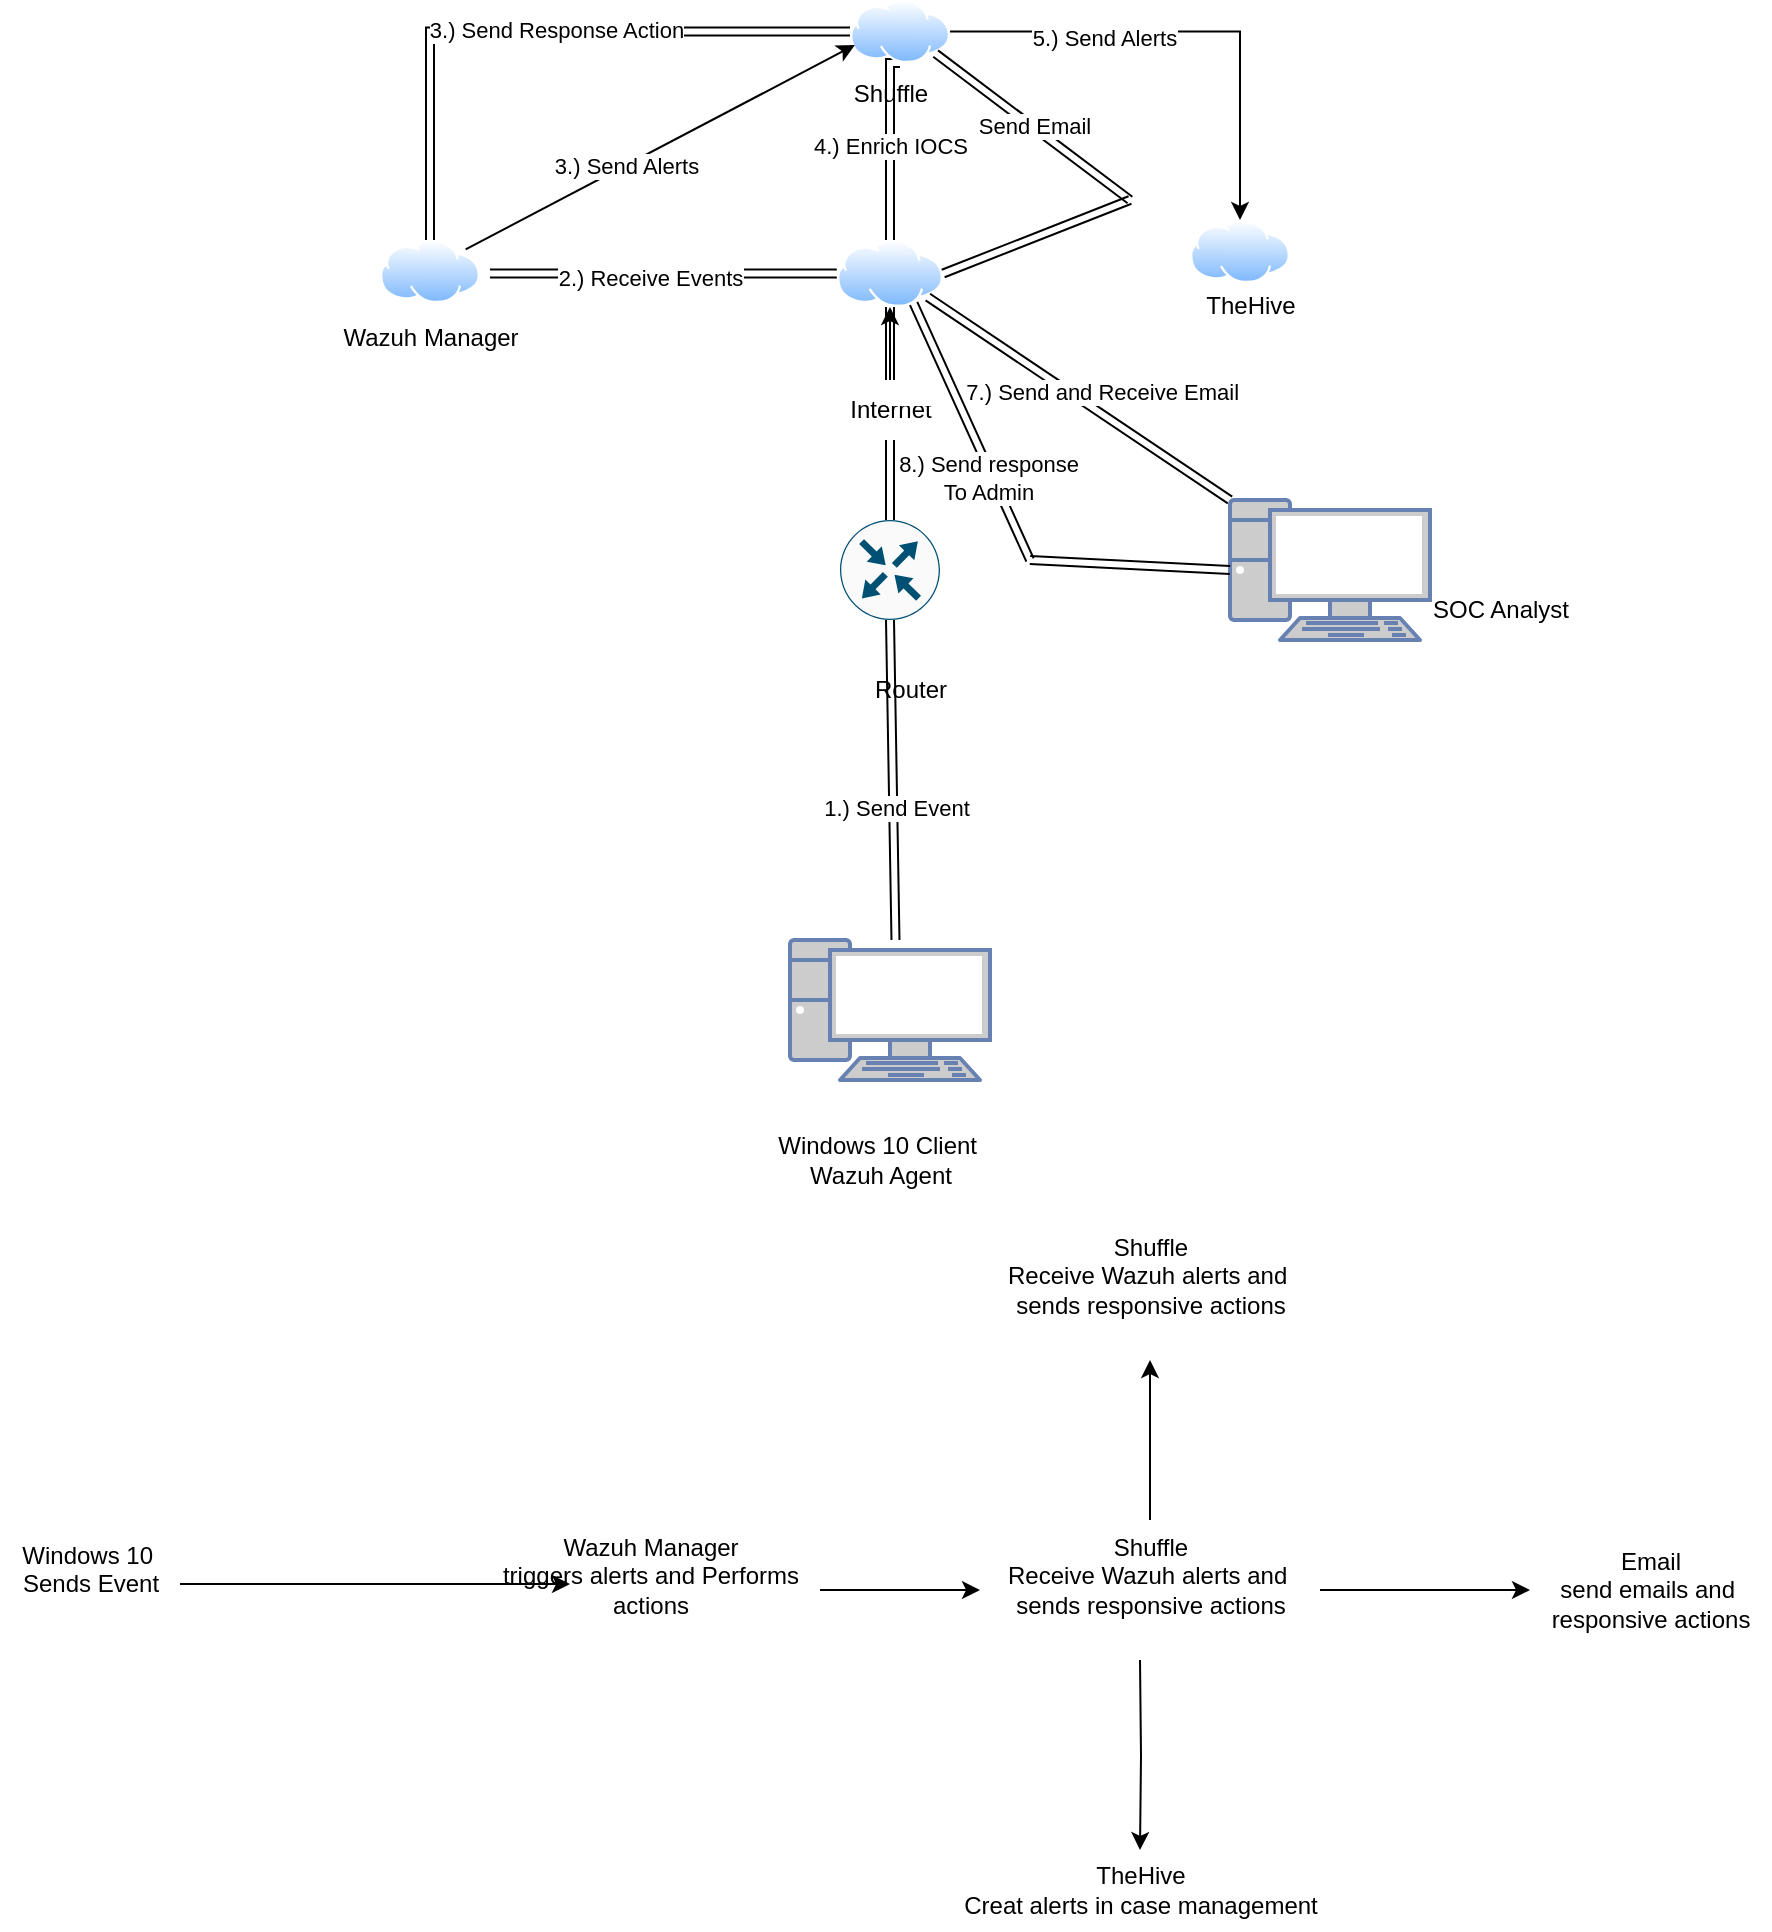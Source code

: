 <mxfile version="24.7.7">
  <diagram name="Page-1" id="XMWB82Sk-R7Ftt4hrJkt">
    <mxGraphModel dx="1687" dy="965" grid="1" gridSize="10" guides="1" tooltips="1" connect="1" arrows="1" fold="1" page="1" pageScale="1" pageWidth="850" pageHeight="1100" math="0" shadow="0">
      <root>
        <mxCell id="0" />
        <mxCell id="1" parent="0" />
        <mxCell id="8fFXGHO8zkIslvkPZZyT-1" value="" style="fontColor=#0066CC;verticalAlign=top;verticalLabelPosition=bottom;labelPosition=center;align=center;html=1;outlineConnect=0;fillColor=#CCCCCC;strokeColor=#6881B3;gradientColor=none;gradientDirection=north;strokeWidth=2;shape=mxgraph.networks.pc;" parent="1" vertex="1">
          <mxGeometry x="400" y="750" width="100" height="70" as="geometry" />
        </mxCell>
        <mxCell id="8fFXGHO8zkIslvkPZZyT-27" value="" style="edgeStyle=orthogonalEdgeStyle;rounded=0;orthogonalLoop=1;jettySize=auto;html=1;shape=link;" parent="1" source="8fFXGHO8zkIslvkPZZyT-2" target="8fFXGHO8zkIslvkPZZyT-5" edge="1">
          <mxGeometry relative="1" as="geometry" />
        </mxCell>
        <mxCell id="8fFXGHO8zkIslvkPZZyT-2" value="" style="sketch=0;points=[[0.5,0,0],[1,0.5,0],[0.5,1,0],[0,0.5,0],[0.145,0.145,0],[0.856,0.145,0],[0.855,0.856,0],[0.145,0.855,0]];verticalLabelPosition=bottom;html=1;verticalAlign=top;aspect=fixed;align=center;pointerEvents=1;shape=mxgraph.cisco19.rect;prIcon=router;fillColor=#FAFAFA;strokeColor=#005073;" parent="1" vertex="1">
          <mxGeometry x="425" y="540" width="50" height="50" as="geometry" />
        </mxCell>
        <mxCell id="8fFXGHO8zkIslvkPZZyT-3" value="Windows 10 Client&amp;nbsp;&lt;div&gt;Wazuh Agent&lt;/div&gt;" style="text;html=1;align=center;verticalAlign=middle;resizable=0;points=[];autosize=1;strokeColor=none;fillColor=none;" parent="1" vertex="1">
          <mxGeometry x="380" y="840" width="130" height="40" as="geometry" />
        </mxCell>
        <mxCell id="8fFXGHO8zkIslvkPZZyT-30" style="edgeStyle=orthogonalEdgeStyle;rounded=0;orthogonalLoop=1;jettySize=auto;html=1;shape=link;" parent="1" source="8fFXGHO8zkIslvkPZZyT-4" edge="1">
          <mxGeometry relative="1" as="geometry">
            <mxPoint x="250" y="416.75" as="targetPoint" />
          </mxGeometry>
        </mxCell>
        <mxCell id="8fFXGHO8zkIslvkPZZyT-31" value="2.) Receive Events" style="edgeLabel;html=1;align=center;verticalAlign=middle;resizable=0;points=[];" parent="8fFXGHO8zkIslvkPZZyT-30" vertex="1" connectable="0">
          <mxGeometry x="0.086" y="1" relative="1" as="geometry">
            <mxPoint as="offset" />
          </mxGeometry>
        </mxCell>
        <mxCell id="8fFXGHO8zkIslvkPZZyT-36" value="4.) Enrich IOCS" style="edgeStyle=orthogonalEdgeStyle;rounded=0;orthogonalLoop=1;jettySize=auto;html=1;entryX=0.5;entryY=1;entryDx=0;entryDy=0;shape=link;" parent="1" source="8fFXGHO8zkIslvkPZZyT-4" target="8fFXGHO8zkIslvkPZZyT-10" edge="1">
          <mxGeometry relative="1" as="geometry">
            <Array as="points">
              <mxPoint x="450" y="312" />
            </Array>
          </mxGeometry>
        </mxCell>
        <mxCell id="8fFXGHO8zkIslvkPZZyT-4" value="" style="image;aspect=fixed;perimeter=ellipsePerimeter;html=1;align=center;shadow=0;dashed=0;spacingTop=3;image=img/lib/active_directory/internet_cloud.svg;" parent="1" vertex="1">
          <mxGeometry x="423.41" y="400" width="53.17" height="33.5" as="geometry" />
        </mxCell>
        <mxCell id="8fFXGHO8zkIslvkPZZyT-28" value="" style="edgeStyle=orthogonalEdgeStyle;rounded=0;orthogonalLoop=1;jettySize=auto;html=1;" parent="1" source="8fFXGHO8zkIslvkPZZyT-5" target="8fFXGHO8zkIslvkPZZyT-4" edge="1">
          <mxGeometry relative="1" as="geometry" />
        </mxCell>
        <mxCell id="8fFXGHO8zkIslvkPZZyT-29" value="" style="edgeStyle=orthogonalEdgeStyle;rounded=0;orthogonalLoop=1;jettySize=auto;html=1;shape=link;" parent="1" source="8fFXGHO8zkIslvkPZZyT-5" target="8fFXGHO8zkIslvkPZZyT-4" edge="1">
          <mxGeometry relative="1" as="geometry" />
        </mxCell>
        <mxCell id="8fFXGHO8zkIslvkPZZyT-5" value="Internet" style="text;html=1;align=center;verticalAlign=middle;resizable=0;points=[];autosize=1;strokeColor=none;fillColor=none;" parent="1" vertex="1">
          <mxGeometry x="420" y="470" width="60" height="30" as="geometry" />
        </mxCell>
        <mxCell id="8fFXGHO8zkIslvkPZZyT-8" value="" style="image;aspect=fixed;perimeter=ellipsePerimeter;html=1;align=center;shadow=0;dashed=0;spacingTop=3;image=img/lib/active_directory/internet_cloud.svg;" parent="1" vertex="1">
          <mxGeometry x="600" y="390" width="50" height="31.5" as="geometry" />
        </mxCell>
        <mxCell id="8fFXGHO8zkIslvkPZZyT-9" value="" style="image;aspect=fixed;perimeter=ellipsePerimeter;html=1;align=center;shadow=0;dashed=0;spacingTop=3;image=img/lib/active_directory/internet_cloud.svg;" parent="1" vertex="1">
          <mxGeometry x="195" y="400" width="50" height="31.5" as="geometry" />
        </mxCell>
        <mxCell id="8fFXGHO8zkIslvkPZZyT-34" value="" style="edgeStyle=orthogonalEdgeStyle;rounded=0;orthogonalLoop=1;jettySize=auto;html=1;entryX=0.5;entryY=0;entryDx=0;entryDy=0;shape=link;" parent="1" source="8fFXGHO8zkIslvkPZZyT-10" target="8fFXGHO8zkIslvkPZZyT-9" edge="1">
          <mxGeometry relative="1" as="geometry">
            <mxPoint x="355" y="295.8" as="targetPoint" />
          </mxGeometry>
        </mxCell>
        <mxCell id="8fFXGHO8zkIslvkPZZyT-35" value="3.) Send Response Action" style="edgeLabel;html=1;align=center;verticalAlign=middle;resizable=0;points=[];" parent="8fFXGHO8zkIslvkPZZyT-34" vertex="1" connectable="0">
          <mxGeometry x="-0.06" y="-1" relative="1" as="geometry">
            <mxPoint as="offset" />
          </mxGeometry>
        </mxCell>
        <mxCell id="8fFXGHO8zkIslvkPZZyT-39" value="" style="edgeStyle=orthogonalEdgeStyle;rounded=0;orthogonalLoop=1;jettySize=auto;html=1;entryX=0.5;entryY=0;entryDx=0;entryDy=0;" parent="1" source="8fFXGHO8zkIslvkPZZyT-10" target="8fFXGHO8zkIslvkPZZyT-8" edge="1">
          <mxGeometry relative="1" as="geometry">
            <mxPoint x="595" y="296" as="targetPoint" />
          </mxGeometry>
        </mxCell>
        <mxCell id="8fFXGHO8zkIslvkPZZyT-41" value="5.) Send Alerts" style="edgeLabel;html=1;align=center;verticalAlign=middle;resizable=0;points=[];" parent="8fFXGHO8zkIslvkPZZyT-39" vertex="1" connectable="0">
          <mxGeometry x="-0.356" y="-3" relative="1" as="geometry">
            <mxPoint as="offset" />
          </mxGeometry>
        </mxCell>
        <mxCell id="8fFXGHO8zkIslvkPZZyT-10" value="" style="image;aspect=fixed;perimeter=ellipsePerimeter;html=1;align=center;shadow=0;dashed=0;spacingTop=3;image=img/lib/active_directory/internet_cloud.svg;" parent="1" vertex="1">
          <mxGeometry x="430" y="280" width="50" height="31.5" as="geometry" />
        </mxCell>
        <mxCell id="8fFXGHO8zkIslvkPZZyT-11" value="Wazuh Manager" style="text;html=1;align=center;verticalAlign=middle;resizable=0;points=[];autosize=1;strokeColor=none;fillColor=none;" parent="1" vertex="1">
          <mxGeometry x="165" y="433.5" width="110" height="30" as="geometry" />
        </mxCell>
        <mxCell id="8fFXGHO8zkIslvkPZZyT-13" value="Shuffle" style="text;html=1;align=center;verticalAlign=middle;resizable=0;points=[];autosize=1;strokeColor=none;fillColor=none;" parent="1" vertex="1">
          <mxGeometry x="420" y="311.5" width="60" height="30" as="geometry" />
        </mxCell>
        <mxCell id="8fFXGHO8zkIslvkPZZyT-14" value="" style="fontColor=#0066CC;verticalAlign=top;verticalLabelPosition=bottom;labelPosition=center;align=center;html=1;outlineConnect=0;fillColor=#CCCCCC;strokeColor=#6881B3;gradientColor=none;gradientDirection=north;strokeWidth=2;shape=mxgraph.networks.pc;" parent="1" vertex="1">
          <mxGeometry x="620" y="530" width="100" height="70" as="geometry" />
        </mxCell>
        <mxCell id="8fFXGHO8zkIslvkPZZyT-16" value="SOC Analyst" style="text;html=1;align=center;verticalAlign=middle;resizable=0;points=[];autosize=1;strokeColor=none;fillColor=none;" parent="1" vertex="1">
          <mxGeometry x="710" y="570" width="90" height="30" as="geometry" />
        </mxCell>
        <mxCell id="8fFXGHO8zkIslvkPZZyT-25" value="" style="edgeStyle=none;orthogonalLoop=1;jettySize=auto;html=1;rounded=0;shape=link;entryX=0.5;entryY=1;entryDx=0;entryDy=0;entryPerimeter=0;" parent="1" target="8fFXGHO8zkIslvkPZZyT-2" edge="1">
          <mxGeometry width="100" relative="1" as="geometry">
            <mxPoint x="452.744" y="750" as="sourcePoint" />
            <mxPoint x="453" y="591" as="targetPoint" />
            <Array as="points" />
          </mxGeometry>
        </mxCell>
        <mxCell id="8fFXGHO8zkIslvkPZZyT-26" value="1.) Send Event" style="edgeLabel;html=1;align=center;verticalAlign=middle;resizable=0;points=[];" parent="8fFXGHO8zkIslvkPZZyT-25" vertex="1" connectable="0">
          <mxGeometry x="-0.171" y="-1" relative="1" as="geometry">
            <mxPoint as="offset" />
          </mxGeometry>
        </mxCell>
        <mxCell id="8fFXGHO8zkIslvkPZZyT-21" value="Router" style="text;html=1;align=center;verticalAlign=middle;resizable=0;points=[];autosize=1;strokeColor=none;fillColor=none;" parent="1" vertex="1">
          <mxGeometry x="430" y="610" width="60" height="30" as="geometry" />
        </mxCell>
        <mxCell id="8fFXGHO8zkIslvkPZZyT-42" value="" style="edgeStyle=none;orthogonalLoop=1;jettySize=auto;html=1;rounded=0;exitX=1;exitY=0.5;exitDx=0;exitDy=0;shape=link;" parent="1" source="8fFXGHO8zkIslvkPZZyT-4" edge="1">
          <mxGeometry width="100" relative="1" as="geometry">
            <mxPoint x="490" y="390" as="sourcePoint" />
            <mxPoint x="570" y="380" as="targetPoint" />
            <Array as="points" />
          </mxGeometry>
        </mxCell>
        <mxCell id="8fFXGHO8zkIslvkPZZyT-43" value="Send Email" style="edgeStyle=none;orthogonalLoop=1;jettySize=auto;html=1;rounded=0;exitX=1;exitY=1;exitDx=0;exitDy=0;shape=link;" parent="1" source="8fFXGHO8zkIslvkPZZyT-10" edge="1">
          <mxGeometry width="100" relative="1" as="geometry">
            <mxPoint x="470" y="350" as="sourcePoint" />
            <mxPoint x="570" y="380" as="targetPoint" />
            <Array as="points" />
          </mxGeometry>
        </mxCell>
        <mxCell id="8fFXGHO8zkIslvkPZZyT-46" value="TheHive" style="text;html=1;align=center;verticalAlign=middle;resizable=0;points=[];autosize=1;strokeColor=none;fillColor=none;" parent="1" vertex="1">
          <mxGeometry x="595" y="418" width="70" height="30" as="geometry" />
        </mxCell>
        <mxCell id="8fFXGHO8zkIslvkPZZyT-47" value="" style="edgeStyle=none;orthogonalLoop=1;jettySize=auto;html=1;rounded=0;exitX=1;exitY=1;exitDx=0;exitDy=0;entryX=0;entryY=0;entryDx=0;entryDy=0;entryPerimeter=0;shape=link;" parent="1" source="8fFXGHO8zkIslvkPZZyT-4" target="8fFXGHO8zkIslvkPZZyT-14" edge="1">
          <mxGeometry width="100" relative="1" as="geometry">
            <mxPoint x="500" y="490" as="sourcePoint" />
            <mxPoint x="600" y="490" as="targetPoint" />
            <Array as="points" />
          </mxGeometry>
        </mxCell>
        <mxCell id="8fFXGHO8zkIslvkPZZyT-48" value="&amp;nbsp; &amp;nbsp; &amp;nbsp; &amp;nbsp; &amp;nbsp; &amp;nbsp; &amp;nbsp;7.) Send and Receive Email" style="edgeLabel;html=1;align=center;verticalAlign=middle;resizable=0;points=[];" parent="8fFXGHO8zkIslvkPZZyT-47" vertex="1" connectable="0">
          <mxGeometry x="-0.097" y="-2" relative="1" as="geometry">
            <mxPoint as="offset" />
          </mxGeometry>
        </mxCell>
        <mxCell id="8fFXGHO8zkIslvkPZZyT-50" value="" style="edgeStyle=none;orthogonalLoop=1;jettySize=auto;html=1;rounded=0;entryX=0;entryY=0.5;entryDx=0;entryDy=0;entryPerimeter=0;shape=link;" parent="1" target="8fFXGHO8zkIslvkPZZyT-14" edge="1">
          <mxGeometry width="100" relative="1" as="geometry">
            <mxPoint x="520" y="560" as="sourcePoint" />
            <mxPoint x="580" y="570" as="targetPoint" />
            <Array as="points" />
          </mxGeometry>
        </mxCell>
        <mxCell id="8fFXGHO8zkIslvkPZZyT-51" value="" style="edgeStyle=none;orthogonalLoop=1;jettySize=auto;html=1;rounded=0;exitX=0.75;exitY=1;exitDx=0;exitDy=0;shape=link;" parent="1" source="8fFXGHO8zkIslvkPZZyT-4" edge="1">
          <mxGeometry width="100" relative="1" as="geometry">
            <mxPoint x="480" y="530" as="sourcePoint" />
            <mxPoint x="520" y="560" as="targetPoint" />
            <Array as="points" />
          </mxGeometry>
        </mxCell>
        <mxCell id="8fFXGHO8zkIslvkPZZyT-52" value="8.) Send response&lt;div&gt;To Admin&lt;/div&gt;" style="edgeLabel;html=1;align=center;verticalAlign=middle;resizable=0;points=[];" parent="8fFXGHO8zkIslvkPZZyT-51" vertex="1" connectable="0">
          <mxGeometry x="0.346" y="-2" relative="1" as="geometry">
            <mxPoint as="offset" />
          </mxGeometry>
        </mxCell>
        <mxCell id="8fFXGHO8zkIslvkPZZyT-53" value="" style="edgeStyle=none;orthogonalLoop=1;jettySize=auto;html=1;rounded=0;entryX=0;entryY=0.75;entryDx=0;entryDy=0;exitX=1;exitY=0;exitDx=0;exitDy=0;" parent="1" source="8fFXGHO8zkIslvkPZZyT-9" target="8fFXGHO8zkIslvkPZZyT-10" edge="1">
          <mxGeometry width="100" relative="1" as="geometry">
            <mxPoint x="280" y="370" as="sourcePoint" />
            <mxPoint x="380" y="370" as="targetPoint" />
            <Array as="points" />
          </mxGeometry>
        </mxCell>
        <mxCell id="8fFXGHO8zkIslvkPZZyT-54" value="3.) Send Alerts" style="edgeLabel;html=1;align=center;verticalAlign=middle;resizable=0;points=[];" parent="8fFXGHO8zkIslvkPZZyT-53" vertex="1" connectable="0">
          <mxGeometry x="-0.174" y="1" relative="1" as="geometry">
            <mxPoint y="1" as="offset" />
          </mxGeometry>
        </mxCell>
        <mxCell id="8fFXGHO8zkIslvkPZZyT-57" value="" style="edgeStyle=orthogonalEdgeStyle;rounded=0;orthogonalLoop=1;jettySize=auto;html=1;" parent="1" source="8fFXGHO8zkIslvkPZZyT-55" edge="1">
          <mxGeometry relative="1" as="geometry">
            <mxPoint x="290" y="1072" as="targetPoint" />
          </mxGeometry>
        </mxCell>
        <mxCell id="8fFXGHO8zkIslvkPZZyT-55" value="Windows 10&amp;nbsp;&lt;div&gt;Sends Event&lt;br&gt;&lt;div&gt;&lt;br&gt;&lt;/div&gt;&lt;/div&gt;" style="text;html=1;align=center;verticalAlign=middle;resizable=0;points=[];autosize=1;strokeColor=none;fillColor=none;" parent="1" vertex="1">
          <mxGeometry x="5" y="1042" width="90" height="60" as="geometry" />
        </mxCell>
        <mxCell id="8fFXGHO8zkIslvkPZZyT-60" value="" style="edgeStyle=orthogonalEdgeStyle;rounded=0;orthogonalLoop=1;jettySize=auto;html=1;" parent="1" source="8fFXGHO8zkIslvkPZZyT-58" target="8fFXGHO8zkIslvkPZZyT-59" edge="1">
          <mxGeometry relative="1" as="geometry" />
        </mxCell>
        <mxCell id="8fFXGHO8zkIslvkPZZyT-62" value="" style="edgeStyle=orthogonalEdgeStyle;rounded=0;orthogonalLoop=1;jettySize=auto;html=1;" parent="1" target="8fFXGHO8zkIslvkPZZyT-61" edge="1">
          <mxGeometry relative="1" as="geometry">
            <mxPoint x="575" y="1110" as="sourcePoint" />
          </mxGeometry>
        </mxCell>
        <mxCell id="8fFXGHO8zkIslvkPZZyT-58" value="Wazuh Manager&lt;div&gt;triggers alerts and Performs&lt;/div&gt;&lt;div&gt;actions&lt;br&gt;&lt;div&gt;&lt;br&gt;&lt;/div&gt;&lt;/div&gt;" style="text;html=1;align=center;verticalAlign=middle;resizable=0;points=[];autosize=1;strokeColor=none;fillColor=none;" parent="1" vertex="1">
          <mxGeometry x="245" y="1040" width="170" height="70" as="geometry" />
        </mxCell>
        <mxCell id="8fFXGHO8zkIslvkPZZyT-64" value="" style="edgeStyle=orthogonalEdgeStyle;rounded=0;orthogonalLoop=1;jettySize=auto;html=1;" parent="1" source="8fFXGHO8zkIslvkPZZyT-59" target="8fFXGHO8zkIslvkPZZyT-63" edge="1">
          <mxGeometry relative="1" as="geometry" />
        </mxCell>
        <mxCell id="8fFXGHO8zkIslvkPZZyT-66" value="" style="edgeStyle=orthogonalEdgeStyle;rounded=0;orthogonalLoop=1;jettySize=auto;html=1;" parent="1" source="8fFXGHO8zkIslvkPZZyT-59" target="8fFXGHO8zkIslvkPZZyT-65" edge="1">
          <mxGeometry relative="1" as="geometry" />
        </mxCell>
        <mxCell id="8fFXGHO8zkIslvkPZZyT-59" value="&lt;div&gt;Shuffle&lt;/div&gt;&lt;div&gt;Receive Wazuh alerts and&amp;nbsp;&lt;/div&gt;&lt;div&gt;sends responsive actions&lt;/div&gt;&lt;div&gt;&lt;div&gt;&lt;br&gt;&lt;/div&gt;&lt;/div&gt;" style="text;html=1;align=center;verticalAlign=middle;resizable=0;points=[];autosize=1;strokeColor=none;fillColor=none;" parent="1" vertex="1">
          <mxGeometry x="495" y="1040" width="170" height="70" as="geometry" />
        </mxCell>
        <mxCell id="8fFXGHO8zkIslvkPZZyT-61" value="&lt;div&gt;&lt;div&gt;TheHive&lt;/div&gt;&lt;/div&gt;&lt;div&gt;Creat alerts in case management&lt;/div&gt;" style="text;html=1;align=center;verticalAlign=middle;resizable=0;points=[];autosize=1;strokeColor=none;fillColor=none;" parent="1" vertex="1">
          <mxGeometry x="475" y="1205" width="200" height="40" as="geometry" />
        </mxCell>
        <mxCell id="8fFXGHO8zkIslvkPZZyT-63" value="&lt;div&gt;Shuffle&lt;/div&gt;&lt;div&gt;Receive Wazuh alerts and&amp;nbsp;&lt;/div&gt;&lt;div&gt;sends responsive actions&lt;/div&gt;&lt;div&gt;&lt;div&gt;&lt;br&gt;&lt;/div&gt;&lt;/div&gt;" style="text;html=1;align=center;verticalAlign=middle;resizable=0;points=[];autosize=1;strokeColor=none;fillColor=none;" parent="1" vertex="1">
          <mxGeometry x="495" y="890" width="170" height="70" as="geometry" />
        </mxCell>
        <mxCell id="8fFXGHO8zkIslvkPZZyT-65" value="&lt;div&gt;Email&lt;/div&gt;&lt;div&gt;send emails and&amp;nbsp;&lt;/div&gt;&lt;div&gt;responsive actions&lt;/div&gt;" style="text;html=1;align=center;verticalAlign=middle;resizable=0;points=[];autosize=1;strokeColor=none;fillColor=none;" parent="1" vertex="1">
          <mxGeometry x="770" y="1045" width="120" height="60" as="geometry" />
        </mxCell>
      </root>
    </mxGraphModel>
  </diagram>
</mxfile>
